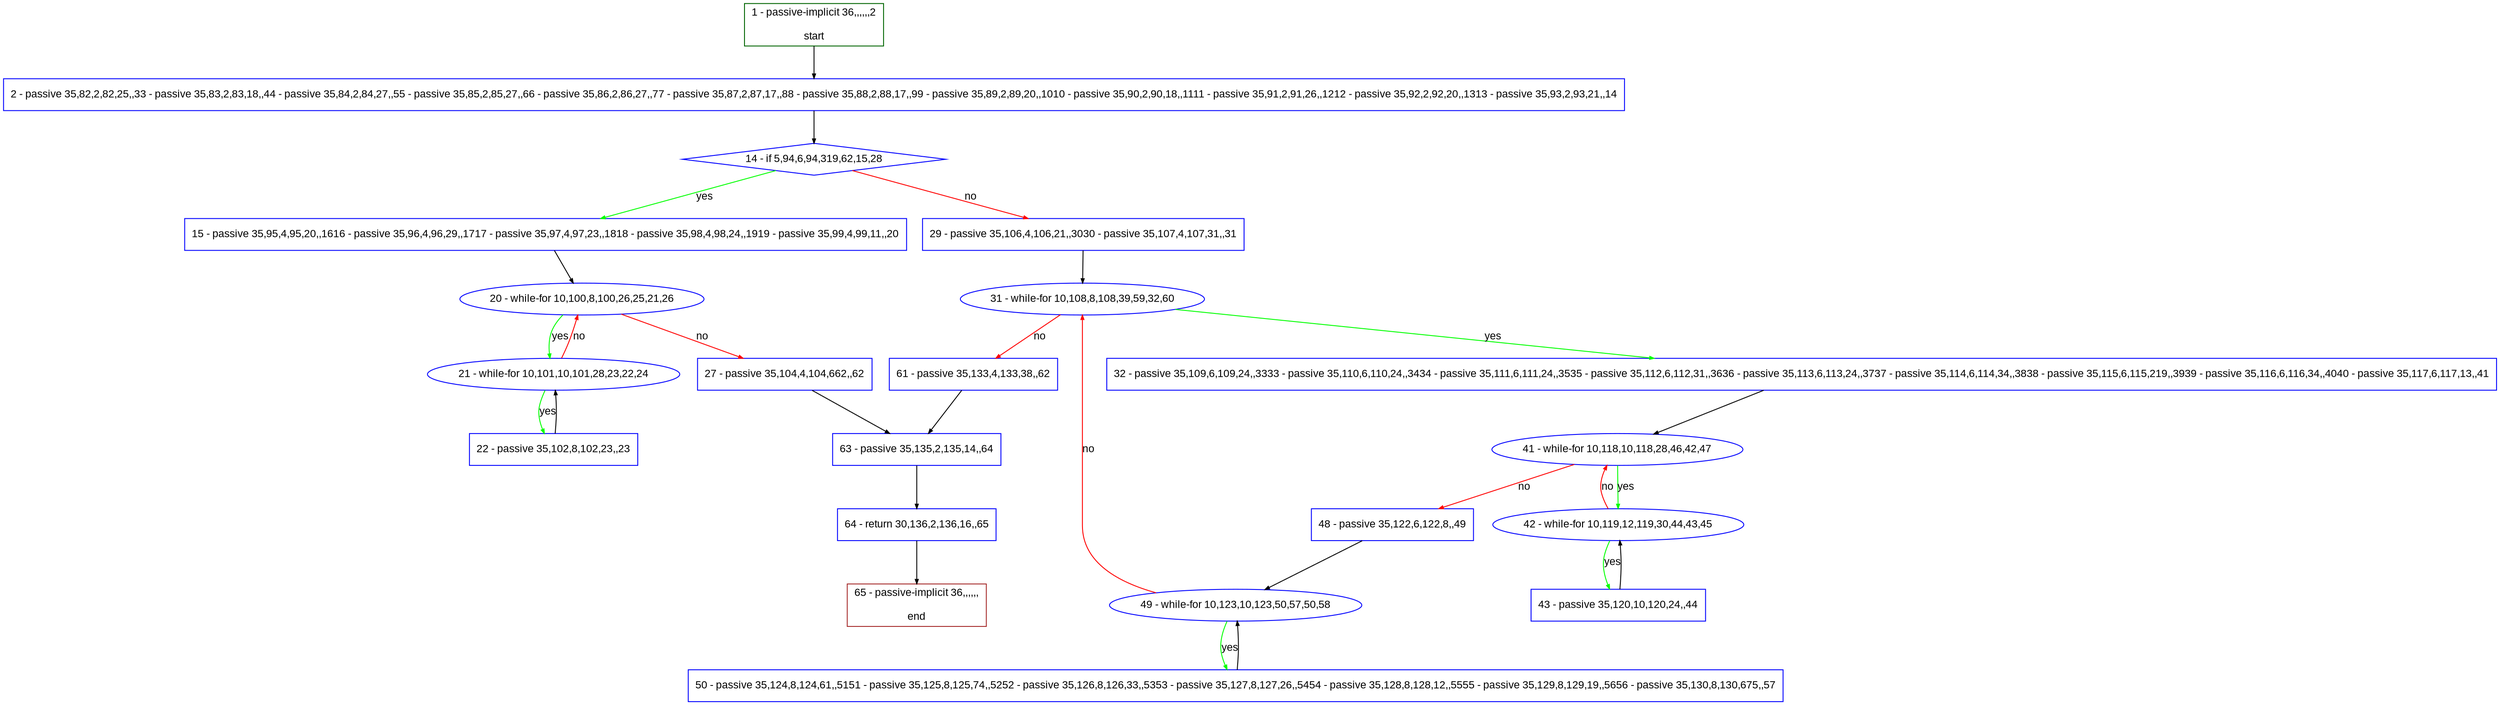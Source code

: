 digraph "" {
  graph [pack="true", label="", fontsize="12", packmode="clust", fontname="Arial", fillcolor="#FFFFCC", bgcolor="white", style="rounded,filled", compound="true"];
  node [node_initialized="no", label="", color="grey", fontsize="12", fillcolor="white", fontname="Arial", style="filled", shape="rectangle", compound="true", fixedsize="false"];
  edge [fontcolor="black", arrowhead="normal", arrowtail="none", arrowsize="0.5", ltail="", label="", color="black", fontsize="12", lhead="", fontname="Arial", dir="forward", compound="true"];
  __N1 [label="2 - passive 35,82,2,82,25,,33 - passive 35,83,2,83,18,,44 - passive 35,84,2,84,27,,55 - passive 35,85,2,85,27,,66 - passive 35,86,2,86,27,,77 - passive 35,87,2,87,17,,88 - passive 35,88,2,88,17,,99 - passive 35,89,2,89,20,,1010 - passive 35,90,2,90,18,,1111 - passive 35,91,2,91,26,,1212 - passive 35,92,2,92,20,,1313 - passive 35,93,2,93,21,,14", color="#0000ff", fillcolor="#ffffff", style="filled", shape="box"];
  __N2 [label="1 - passive-implicit 36,,,,,,2\n\nstart", color="#006400", fillcolor="#ffffff", style="filled", shape="box"];
  __N3 [label="14 - if 5,94,6,94,319,62,15,28", color="#0000ff", fillcolor="#ffffff", style="filled", shape="diamond"];
  __N4 [label="15 - passive 35,95,4,95,20,,1616 - passive 35,96,4,96,29,,1717 - passive 35,97,4,97,23,,1818 - passive 35,98,4,98,24,,1919 - passive 35,99,4,99,11,,20", color="#0000ff", fillcolor="#ffffff", style="filled", shape="box"];
  __N5 [label="29 - passive 35,106,4,106,21,,3030 - passive 35,107,4,107,31,,31", color="#0000ff", fillcolor="#ffffff", style="filled", shape="box"];
  __N6 [label="20 - while-for 10,100,8,100,26,25,21,26", color="#0000ff", fillcolor="#ffffff", style="filled", shape="oval"];
  __N7 [label="21 - while-for 10,101,10,101,28,23,22,24", color="#0000ff", fillcolor="#ffffff", style="filled", shape="oval"];
  __N8 [label="27 - passive 35,104,4,104,662,,62", color="#0000ff", fillcolor="#ffffff", style="filled", shape="box"];
  __N9 [label="22 - passive 35,102,8,102,23,,23", color="#0000ff", fillcolor="#ffffff", style="filled", shape="box"];
  __N10 [label="63 - passive 35,135,2,135,14,,64", color="#0000ff", fillcolor="#ffffff", style="filled", shape="box"];
  __N11 [label="31 - while-for 10,108,8,108,39,59,32,60", color="#0000ff", fillcolor="#ffffff", style="filled", shape="oval"];
  __N12 [label="32 - passive 35,109,6,109,24,,3333 - passive 35,110,6,110,24,,3434 - passive 35,111,6,111,24,,3535 - passive 35,112,6,112,31,,3636 - passive 35,113,6,113,24,,3737 - passive 35,114,6,114,34,,3838 - passive 35,115,6,115,219,,3939 - passive 35,116,6,116,34,,4040 - passive 35,117,6,117,13,,41", color="#0000ff", fillcolor="#ffffff", style="filled", shape="box"];
  __N13 [label="61 - passive 35,133,4,133,38,,62", color="#0000ff", fillcolor="#ffffff", style="filled", shape="box"];
  __N14 [label="41 - while-for 10,118,10,118,28,46,42,47", color="#0000ff", fillcolor="#ffffff", style="filled", shape="oval"];
  __N15 [label="42 - while-for 10,119,12,119,30,44,43,45", color="#0000ff", fillcolor="#ffffff", style="filled", shape="oval"];
  __N16 [label="48 - passive 35,122,6,122,8,,49", color="#0000ff", fillcolor="#ffffff", style="filled", shape="box"];
  __N17 [label="43 - passive 35,120,10,120,24,,44", color="#0000ff", fillcolor="#ffffff", style="filled", shape="box"];
  __N18 [label="49 - while-for 10,123,10,123,50,57,50,58", color="#0000ff", fillcolor="#ffffff", style="filled", shape="oval"];
  __N19 [label="50 - passive 35,124,8,124,61,,5151 - passive 35,125,8,125,74,,5252 - passive 35,126,8,126,33,,5353 - passive 35,127,8,127,26,,5454 - passive 35,128,8,128,12,,5555 - passive 35,129,8,129,19,,5656 - passive 35,130,8,130,675,,57", color="#0000ff", fillcolor="#ffffff", style="filled", shape="box"];
  __N20 [label="64 - return 30,136,2,136,16,,65", color="#0000ff", fillcolor="#ffffff", style="filled", shape="box"];
  __N21 [label="65 - passive-implicit 36,,,,,,\n\nend", color="#a52a2a", fillcolor="#ffffff", style="filled", shape="box"];
  __N2 -> __N1 [arrowhead="normal", arrowtail="none", color="#000000", label="", dir="forward"];
  __N1 -> __N3 [arrowhead="normal", arrowtail="none", color="#000000", label="", dir="forward"];
  __N3 -> __N4 [arrowhead="normal", arrowtail="none", color="#00ff00", label="yes", dir="forward"];
  __N3 -> __N5 [arrowhead="normal", arrowtail="none", color="#ff0000", label="no", dir="forward"];
  __N4 -> __N6 [arrowhead="normal", arrowtail="none", color="#000000", label="", dir="forward"];
  __N6 -> __N7 [arrowhead="normal", arrowtail="none", color="#00ff00", label="yes", dir="forward"];
  __N7 -> __N6 [arrowhead="normal", arrowtail="none", color="#ff0000", label="no", dir="forward"];
  __N6 -> __N8 [arrowhead="normal", arrowtail="none", color="#ff0000", label="no", dir="forward"];
  __N7 -> __N9 [arrowhead="normal", arrowtail="none", color="#00ff00", label="yes", dir="forward"];
  __N9 -> __N7 [arrowhead="normal", arrowtail="none", color="#000000", label="", dir="forward"];
  __N8 -> __N10 [arrowhead="normal", arrowtail="none", color="#000000", label="", dir="forward"];
  __N5 -> __N11 [arrowhead="normal", arrowtail="none", color="#000000", label="", dir="forward"];
  __N11 -> __N12 [arrowhead="normal", arrowtail="none", color="#00ff00", label="yes", dir="forward"];
  __N11 -> __N13 [arrowhead="normal", arrowtail="none", color="#ff0000", label="no", dir="forward"];
  __N12 -> __N14 [arrowhead="normal", arrowtail="none", color="#000000", label="", dir="forward"];
  __N14 -> __N15 [arrowhead="normal", arrowtail="none", color="#00ff00", label="yes", dir="forward"];
  __N15 -> __N14 [arrowhead="normal", arrowtail="none", color="#ff0000", label="no", dir="forward"];
  __N14 -> __N16 [arrowhead="normal", arrowtail="none", color="#ff0000", label="no", dir="forward"];
  __N15 -> __N17 [arrowhead="normal", arrowtail="none", color="#00ff00", label="yes", dir="forward"];
  __N17 -> __N15 [arrowhead="normal", arrowtail="none", color="#000000", label="", dir="forward"];
  __N16 -> __N18 [arrowhead="normal", arrowtail="none", color="#000000", label="", dir="forward"];
  __N18 -> __N11 [arrowhead="normal", arrowtail="none", color="#ff0000", label="no", dir="forward"];
  __N18 -> __N19 [arrowhead="normal", arrowtail="none", color="#00ff00", label="yes", dir="forward"];
  __N19 -> __N18 [arrowhead="normal", arrowtail="none", color="#000000", label="", dir="forward"];
  __N13 -> __N10 [arrowhead="normal", arrowtail="none", color="#000000", label="", dir="forward"];
  __N10 -> __N20 [arrowhead="normal", arrowtail="none", color="#000000", label="", dir="forward"];
  __N20 -> __N21 [arrowhead="normal", arrowtail="none", color="#000000", label="", dir="forward"];
}
